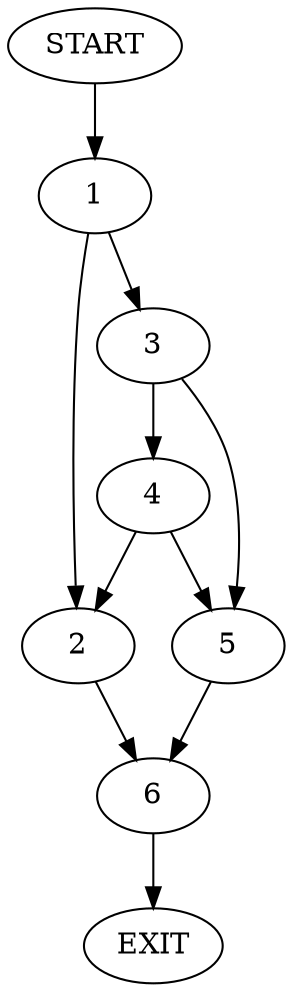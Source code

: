 digraph {
0 [label="START"]
7 [label="EXIT"]
0 -> 1
1 -> 2
1 -> 3
3 -> 4
3 -> 5
2 -> 6
4 -> 2
4 -> 5
5 -> 6
6 -> 7
}
